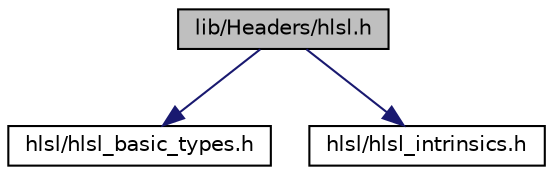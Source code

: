 digraph "lib/Headers/hlsl.h"
{
 // LATEX_PDF_SIZE
  bgcolor="transparent";
  edge [fontname="Helvetica",fontsize="10",labelfontname="Helvetica",labelfontsize="10"];
  node [fontname="Helvetica",fontsize="10",shape=record];
  Node1 [label="lib/Headers/hlsl.h",height=0.2,width=0.4,color="black", fillcolor="grey75", style="filled", fontcolor="black",tooltip=" "];
  Node1 -> Node2 [color="midnightblue",fontsize="10",style="solid",fontname="Helvetica"];
  Node2 [label="hlsl/hlsl_basic_types.h",height=0.2,width=0.4,color="black",URL="$hlsl__basic__types_8h.html",tooltip=" "];
  Node1 -> Node3 [color="midnightblue",fontsize="10",style="solid",fontname="Helvetica"];
  Node3 [label="hlsl/hlsl_intrinsics.h",height=0.2,width=0.4,color="black",URL="$hlsl__intrinsics_8h.html",tooltip=" "];
}
